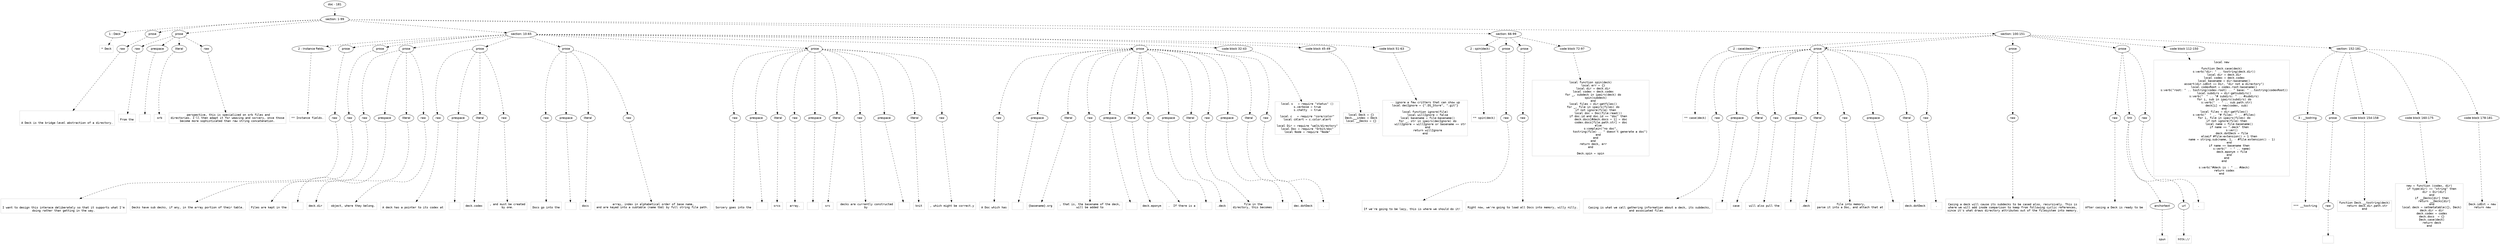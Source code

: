 digraph lpegNode {

node [fontname=Helvetica]
edge [style=dashed]

doc_0 [label="doc - 181"]


doc_0 -> { section_1}
{rank=same; section_1}

section_1 [label="section: 1-99"]


// END RANK doc_0

section_1 -> { header_2 prose_3 prose_4 section_5 section_6 section_7}
{rank=same; header_2 prose_3 prose_4 section_5 section_6 section_7}

header_2 [label="1 : Deck"]

prose_3 [label="prose"]

prose_4 [label="prose"]

section_5 [label="section: 10-65"]

section_6 [label="section: 66-99"]

section_7 [label="section: 100-151"]


// END RANK section_1

header_2 -> leaf_8
leaf_8  [color=Gray,shape=rectangle,fontname=Inconsolata,label="* Deck"]
// END RANK header_2

prose_3 -> { raw_9}
{rank=same; raw_9}

raw_9 [label="raw"]


// END RANK prose_3

raw_9 -> leaf_10
leaf_10  [color=Gray,shape=rectangle,fontname=Inconsolata,label="


A Deck is the bridge-level abstraction of a directory.
"]
// END RANK raw_9

prose_4 -> { raw_11 prespace_12 literal_13 raw_14}
{rank=same; raw_11 prespace_12 literal_13 raw_14}

raw_11 [label="raw"]

prespace_12 [label="prespace"]

literal_13 [label="literal"]

raw_14 [label="raw"]


// END RANK prose_4

raw_11 -> leaf_15
leaf_15  [color=Gray,shape=rectangle,fontname=Inconsolata,label="
From the"]
// END RANK raw_11

prespace_12 -> leaf_16
leaf_16  [color=Gray,shape=rectangle,fontname=Inconsolata,label=" "]
// END RANK prespace_12

literal_13 -> leaf_17
leaf_17  [color=Gray,shape=rectangle,fontname=Inconsolata,label="orb"]
// END RANK literal_13

raw_14 -> leaf_18
leaf_18  [color=Gray,shape=rectangle,fontname=Inconsolata,label=" perspective, this is specialized on orb files and
directories. I'll then adapt it for weaving and sorcery, once those
become more sophisticated than raw string concatenation.
"]
// END RANK raw_14

section_5 -> { header_19 prose_20 prose_21 prose_22 prose_23 prose_24 prose_25 prose_26 codeblock_27 codeblock_28 codeblock_29}
{rank=same; header_19 prose_20 prose_21 prose_22 prose_23 prose_24 prose_25 prose_26 codeblock_27 codeblock_28 codeblock_29}

header_19 [label="2 : Instance fields."]

prose_20 [label="prose"]

prose_21 [label="prose"]

prose_22 [label="prose"]

prose_23 [label="prose"]

prose_24 [label="prose"]

prose_25 [label="prose"]

prose_26 [label="prose"]

codeblock_27 [label="code block 32-43"]

codeblock_28 [label="code block 45-49"]

codeblock_29 [label="code block 51-63"]


// END RANK section_5

header_19 -> leaf_30
leaf_30  [color=Gray,shape=rectangle,fontname=Inconsolata,label="** Instance fields."]
// END RANK header_19

prose_20 -> { raw_31}
{rank=same; raw_31}

raw_31 [label="raw"]


// END RANK prose_20

raw_31 -> leaf_32
leaf_32  [color=Gray,shape=rectangle,fontname=Inconsolata,label="

I want to design this interace deliberately so that it supports what I'm
doing rather than getting in the way.
"]
// END RANK raw_31

prose_21 -> { raw_33}
{rank=same; raw_33}

raw_33 [label="raw"]


// END RANK prose_21

raw_33 -> leaf_34
leaf_34  [color=Gray,shape=rectangle,fontname=Inconsolata,label="
Decks have sub decks, if any, in the array portion of their table.
"]
// END RANK raw_33

prose_22 -> { raw_35 prespace_36 literal_37 raw_38}
{rank=same; raw_35 prespace_36 literal_37 raw_38}

raw_35 [label="raw"]

prespace_36 [label="prespace"]

literal_37 [label="literal"]

raw_38 [label="raw"]


// END RANK prose_22

raw_35 -> leaf_39
leaf_39  [color=Gray,shape=rectangle,fontname=Inconsolata,label="
Files are kept in the"]
// END RANK raw_35

prespace_36 -> leaf_40
leaf_40  [color=Gray,shape=rectangle,fontname=Inconsolata,label=" "]
// END RANK prespace_36

literal_37 -> leaf_41
leaf_41  [color=Gray,shape=rectangle,fontname=Inconsolata,label="deck.dir"]
// END RANK literal_37

raw_38 -> leaf_42
leaf_42  [color=Gray,shape=rectangle,fontname=Inconsolata,label=" object, where they belong.
"]
// END RANK raw_38

prose_23 -> { raw_43 prespace_44 literal_45 raw_46}
{rank=same; raw_43 prespace_44 literal_45 raw_46}

raw_43 [label="raw"]

prespace_44 [label="prespace"]

literal_45 [label="literal"]

raw_46 [label="raw"]


// END RANK prose_23

raw_43 -> leaf_47
leaf_47  [color=Gray,shape=rectangle,fontname=Inconsolata,label="
A deck has a pointer to its codex at"]
// END RANK raw_43

prespace_44 -> leaf_48
leaf_48  [color=Gray,shape=rectangle,fontname=Inconsolata,label=" "]
// END RANK prespace_44

literal_45 -> leaf_49
leaf_49  [color=Gray,shape=rectangle,fontname=Inconsolata,label="deck.codex"]
// END RANK literal_45

raw_46 -> leaf_50
leaf_50  [color=Gray,shape=rectangle,fontname=Inconsolata,label=", and must be created
by one.
"]
// END RANK raw_46

prose_24 -> { raw_51 prespace_52 literal_53 raw_54}
{rank=same; raw_51 prespace_52 literal_53 raw_54}

raw_51 [label="raw"]

prespace_52 [label="prespace"]

literal_53 [label="literal"]

raw_54 [label="raw"]


// END RANK prose_24

raw_51 -> leaf_55
leaf_55  [color=Gray,shape=rectangle,fontname=Inconsolata,label="
Docs go into the"]
// END RANK raw_51

prespace_52 -> leaf_56
leaf_56  [color=Gray,shape=rectangle,fontname=Inconsolata,label=" "]
// END RANK prespace_52

literal_53 -> leaf_57
leaf_57  [color=Gray,shape=rectangle,fontname=Inconsolata,label="docs"]
// END RANK literal_53

raw_54 -> leaf_58
leaf_58  [color=Gray,shape=rectangle,fontname=Inconsolata,label=" array, index in alphabetical order of base name,
and are keyed into a subtable (name tbd) by full string file path.
"]
// END RANK raw_54

prose_25 -> { raw_59 prespace_60 literal_61 raw_62 prespace_63 literal_64 raw_65 prespace_66 literal_67 raw_68}
{rank=same; raw_59 prespace_60 literal_61 raw_62 prespace_63 literal_64 raw_65 prespace_66 literal_67 raw_68}

raw_59 [label="raw"]

prespace_60 [label="prespace"]

literal_61 [label="literal"]

raw_62 [label="raw"]

prespace_63 [label="prespace"]

literal_64 [label="literal"]

raw_65 [label="raw"]

prespace_66 [label="prespace"]

literal_67 [label="literal"]

raw_68 [label="raw"]


// END RANK prose_25

raw_59 -> leaf_69
leaf_69  [color=Gray,shape=rectangle,fontname=Inconsolata,label="
Sorcery goes into the"]
// END RANK raw_59

prespace_60 -> leaf_70
leaf_70  [color=Gray,shape=rectangle,fontname=Inconsolata,label=" "]
// END RANK prespace_60

literal_61 -> leaf_71
leaf_71  [color=Gray,shape=rectangle,fontname=Inconsolata,label="srcs"]
// END RANK literal_61

raw_62 -> leaf_72
leaf_72  [color=Gray,shape=rectangle,fontname=Inconsolata,label=" array. "]
// END RANK raw_62

prespace_63 -> leaf_73
leaf_73  [color=Gray,shape=rectangle,fontname=Inconsolata,label=" "]
// END RANK prespace_63

literal_64 -> leaf_74
leaf_74  [color=Gray,shape=rectangle,fontname=Inconsolata,label="src"]
// END RANK literal_64

raw_65 -> leaf_75
leaf_75  [color=Gray,shape=rectangle,fontname=Inconsolata,label=" decks are currently constructed
by"]
// END RANK raw_65

prespace_66 -> leaf_76
leaf_76  [color=Gray,shape=rectangle,fontname=Inconsolata,label=" "]
// END RANK prespace_66

literal_67 -> leaf_77
leaf_77  [color=Gray,shape=rectangle,fontname=Inconsolata,label="knit"]
// END RANK literal_67

raw_68 -> leaf_78
leaf_78  [color=Gray,shape=rectangle,fontname=Inconsolata,label=", which might be correct.y
"]
// END RANK raw_68

prose_26 -> { raw_79 prespace_80 literal_81 raw_82 prespace_83 literal_84 raw_85 prespace_86 literal_87 raw_88 prespace_89 literal_90 raw_91}
{rank=same; raw_79 prespace_80 literal_81 raw_82 prespace_83 literal_84 raw_85 prespace_86 literal_87 raw_88 prespace_89 literal_90 raw_91}

raw_79 [label="raw"]

prespace_80 [label="prespace"]

literal_81 [label="literal"]

raw_82 [label="raw"]

prespace_83 [label="prespace"]

literal_84 [label="literal"]

raw_85 [label="raw"]

prespace_86 [label="prespace"]

literal_87 [label="literal"]

raw_88 [label="raw"]

prespace_89 [label="prespace"]

literal_90 [label="literal"]

raw_91 [label="raw"]


// END RANK prose_26

raw_79 -> leaf_92
leaf_92  [color=Gray,shape=rectangle,fontname=Inconsolata,label="
A Doc which has"]
// END RANK raw_79

prespace_80 -> leaf_93
leaf_93  [color=Gray,shape=rectangle,fontname=Inconsolata,label=" "]
// END RANK prespace_80

literal_81 -> leaf_94
leaf_94  [color=Gray,shape=rectangle,fontname=Inconsolata,label="{basename}.org"]
// END RANK literal_81

raw_82 -> leaf_95
leaf_95  [color=Gray,shape=rectangle,fontname=Inconsolata,label=", that is, the basename of the deck,
will be added to"]
// END RANK raw_82

prespace_83 -> leaf_96
leaf_96  [color=Gray,shape=rectangle,fontname=Inconsolata,label=" "]
// END RANK prespace_83

literal_84 -> leaf_97
leaf_97  [color=Gray,shape=rectangle,fontname=Inconsolata,label="deck.eponym"]
// END RANK literal_84

raw_85 -> leaf_98
leaf_98  [color=Gray,shape=rectangle,fontname=Inconsolata,label=".  If there is a"]
// END RANK raw_85

prespace_86 -> leaf_99
leaf_99  [color=Gray,shape=rectangle,fontname=Inconsolata,label=" "]
// END RANK prespace_86

literal_87 -> leaf_100
leaf_100  [color=Gray,shape=rectangle,fontname=Inconsolata,label=".deck"]
// END RANK literal_87

raw_88 -> leaf_101
leaf_101  [color=Gray,shape=rectangle,fontname=Inconsolata,label=" file in the
directory, this becomes"]
// END RANK raw_88

prespace_89 -> leaf_102
leaf_102  [color=Gray,shape=rectangle,fontname=Inconsolata,label=" "]
// END RANK prespace_89

literal_90 -> leaf_103
leaf_103  [color=Gray,shape=rectangle,fontname=Inconsolata,label="dec.dotDeck"]
// END RANK literal_90

raw_91 -> leaf_104
leaf_104  [color=Gray,shape=rectangle,fontname=Inconsolata,label=".
"]
// END RANK raw_91

codeblock_27 -> leaf_105
leaf_105  [color=Gray,shape=rectangle,fontname=Inconsolata,label="local s   = require \"status\" ()
s.verbose = true
s.chatty  = true

local c   = require \"core/color\"
local cAlert = c.color.alert

local Dir = require \"walk/directory\"
local Doc = require \"Orbit/doc\"
local Node = require \"Node\""]
// END RANK codeblock_27

codeblock_28 -> leaf_106
leaf_106  [color=Gray,shape=rectangle,fontname=Inconsolata,label="local Deck = {}
Deck.__index = Deck
local __Decks = {}"]
// END RANK codeblock_28

codeblock_29 -> leaf_107
leaf_107  [color=Gray,shape=rectangle,fontname=Inconsolata,label="-- ignore a few critters that can show up
local decIgnore = {\".DS_Store\", \".git\"}

local function ignore(file)
   local willIgnore = false
   local basename = file:basename()
   for _, str in ipairs(decIgnore) do
      willIgnore = willIgnore or basename == str
   end
   return willIgnore
end"]
// END RANK codeblock_29

section_6 -> { header_108 prose_109 prose_110 codeblock_111}
{rank=same; header_108 prose_109 prose_110 codeblock_111}

header_108 [label="2 : spin(deck)"]

prose_109 [label="prose"]

prose_110 [label="prose"]

codeblock_111 [label="code block 72-97"]


// END RANK section_6

header_108 -> leaf_112
leaf_112  [color=Gray,shape=rectangle,fontname=Inconsolata,label="** spin(deck)"]
// END RANK header_108

prose_109 -> { raw_113}
{rank=same; raw_113}

raw_113 [label="raw"]


// END RANK prose_109

raw_113 -> leaf_114
leaf_114  [color=Gray,shape=rectangle,fontname=Inconsolata,label="

If we're going to be lazy, this is where we should do it!
"]
// END RANK raw_113

prose_110 -> { raw_115}
{rank=same; raw_115}

raw_115 [label="raw"]


// END RANK prose_110

raw_115 -> leaf_116
leaf_116  [color=Gray,shape=rectangle,fontname=Inconsolata,label="
Right now, we're going to load all Docs into memory, willy nilly.
"]
// END RANK raw_115

codeblock_111 -> leaf_117
leaf_117  [color=Gray,shape=rectangle,fontname=Inconsolata,label="local function spin(deck)
   local err = {}
   local dir = deck.dir
   local codex = deck.codex
   for _, subdeck in ipairs(deck) do
      spin(subdeck)
   end
   local files = dir:getfiles()
   for _, file in ipairs(files) do
      if not ignore(file) then
         local doc = Doc(file:read())
         if doc.id and doc.id == \"doc\" then
            deck.docs[#deck.docs + 1] = doc
            codex.docs[file.path.str] = doc
         else
            s:complain(\"no doc\",
                       tostring(file) .. \" doesn't generate a doc\")
         end
      end
   end
   return deck, err
end

Deck.spin = spin"]
// END RANK codeblock_111

section_7 -> { header_118 prose_119 prose_120 prose_121 codeblock_122 section_123}
{rank=same; header_118 prose_119 prose_120 prose_121 codeblock_122 section_123}

header_118 [label="2 : case(deck)"]

prose_119 [label="prose"]

prose_120 [label="prose"]

prose_121 [label="prose"]

codeblock_122 [label="code block 112-150"]

section_123 [label="section: 152-181"]


// END RANK section_7

header_118 -> leaf_124
leaf_124  [color=Gray,shape=rectangle,fontname=Inconsolata,label="** case(deck)"]
// END RANK header_118

prose_119 -> { raw_125 prespace_126 literal_127 raw_128 prespace_129 literal_130 raw_131 prespace_132 literal_133 raw_134}
{rank=same; raw_125 prespace_126 literal_127 raw_128 prespace_129 literal_130 raw_131 prespace_132 literal_133 raw_134}

raw_125 [label="raw"]

prespace_126 [label="prespace"]

literal_127 [label="literal"]

raw_128 [label="raw"]

prespace_129 [label="prespace"]

literal_130 [label="literal"]

raw_131 [label="raw"]

prespace_132 [label="prespace"]

literal_133 [label="literal"]

raw_134 [label="raw"]


// END RANK prose_119

raw_125 -> leaf_135
leaf_135  [color=Gray,shape=rectangle,fontname=Inconsolata,label="

  Casing is what we call gathering information about a deck, its subdecks,
and associated files. "]
// END RANK raw_125

prespace_126 -> leaf_136
leaf_136  [color=Gray,shape=rectangle,fontname=Inconsolata,label=" "]
// END RANK prespace_126

literal_127 -> leaf_137
leaf_137  [color=Gray,shape=rectangle,fontname=Inconsolata,label="case"]
// END RANK literal_127

raw_128 -> leaf_138
leaf_138  [color=Gray,shape=rectangle,fontname=Inconsolata,label=" will also pull the"]
// END RANK raw_128

prespace_129 -> leaf_139
leaf_139  [color=Gray,shape=rectangle,fontname=Inconsolata,label=" "]
// END RANK prespace_129

literal_130 -> leaf_140
leaf_140  [color=Gray,shape=rectangle,fontname=Inconsolata,label=".deck"]
// END RANK literal_130

raw_131 -> leaf_141
leaf_141  [color=Gray,shape=rectangle,fontname=Inconsolata,label=" file into memory,
parse it into a Doc, and attach that at"]
// END RANK raw_131

prespace_132 -> leaf_142
leaf_142  [color=Gray,shape=rectangle,fontname=Inconsolata,label=" "]
// END RANK prespace_132

literal_133 -> leaf_143
leaf_143  [color=Gray,shape=rectangle,fontname=Inconsolata,label="deck.dotDeck"]
// END RANK literal_133

raw_134 -> leaf_144
leaf_144  [color=Gray,shape=rectangle,fontname=Inconsolata,label=".
"]
// END RANK raw_134

prose_120 -> { raw_145}
{rank=same; raw_145}

raw_145 [label="raw"]


// END RANK prose_120

raw_145 -> leaf_146
leaf_146  [color=Gray,shape=rectangle,fontname=Inconsolata,label="
Casing a deck will cause its subdecks to be cased also, recursively. This is
where we will add inode comparison to keep from following cyclic references,
since it's what draws directory attributes out of the filesystem into memory.
"]
// END RANK raw_145

prose_121 -> { raw_147 link_148 raw_149}
{rank=same; raw_147 link_148 raw_149}

raw_147 [label="raw"]

link_148 [label="link"]

raw_149 [label="raw"]


// END RANK prose_121

raw_147 -> leaf_150
leaf_150  [color=Gray,shape=rectangle,fontname=Inconsolata,label="
After casing a Deck is ready to be "]
// END RANK raw_147

link_148 -> { anchortext_151 url_152}
{rank=same; anchortext_151 url_152}

anchortext_151 [label="anchortext"]

url_152 [label="url"]


// END RANK link_148

anchortext_151 -> leaf_153
leaf_153  [color=Gray,shape=rectangle,fontname=Inconsolata,label="spun"]
// END RANK anchortext_151

url_152 -> leaf_154
leaf_154  [color=Gray,shape=rectangle,fontname=Inconsolata,label="httk://"]
// END RANK url_152

raw_149 -> leaf_155
leaf_155  [color=Gray,shape=rectangle,fontname=Inconsolata,label=".
"]
// END RANK raw_149

codeblock_122 -> leaf_156
leaf_156  [color=Gray,shape=rectangle,fontname=Inconsolata,label="local new

function Deck.case(deck)
   s:verb(\"dir: \" .. tostring(deck.dir))
   local dir = deck.dir
   local codex = deck.codex
   local basename = dir:basename()
   assert(dir.idEst == Dir, \"dir not a directory\")
   local codexRoot = codex.root:basename()
   s:verb(\"root: \" .. tostring(codex.root) .. \" base: \" ..tostring(codexRoot))
   local subdirs = dir:getsubdirs()
   s:verb(\"  \" .. \"# subdirs: \" .. #subdirs)
   for i, sub in ipairs(subdirs) do
      s:verb(\"  - \" .. sub.path.str)
      deck[i] = new(codex, sub)
   end
   local files = dir:getfiles()
   s:verb(\"  \" .. \"# files: \" .. #files)
   for i, file in ipairs(files) do
      if not ignore(file) then
         local name = file:basename()
         if name == \".deck\" then
            s:ver()
            deck.dotDeck = file
         elseif #file:extension() > 1 then
            name = string.sub(name, 1, - #file:extension() - 1)
         end
         if name == basename then
            s:verb(\"  ~ \" .. name)
            deck.eponym = file
         end
      end
   end

   s:verb(\"#deck is : \" .. #deck)
   return codex
end"]
// END RANK codeblock_122

section_123 -> { header_157 prose_158 codeblock_159 codeblock_160 codeblock_161}
{rank=same; header_157 prose_158 codeblock_159 codeblock_160 codeblock_161}

header_157 [label="3 : __tostring"]

prose_158 [label="prose"]

codeblock_159 [label="code block 154-158"]

codeblock_160 [label="code block 160-175"]

codeblock_161 [label="code block 178-181"]


// END RANK section_123

header_157 -> leaf_162
leaf_162  [color=Gray,shape=rectangle,fontname=Inconsolata,label="*** __tostring"]
// END RANK header_157

prose_158 -> { raw_163}
{rank=same; raw_163}

raw_163 [label="raw"]


// END RANK prose_158

raw_163 -> leaf_164
leaf_164  [color=Gray,shape=rectangle,fontname=Inconsolata,label="
"]
// END RANK raw_163

codeblock_159 -> leaf_165
leaf_165  [color=Gray,shape=rectangle,fontname=Inconsolata,label="function Deck.__tostring(deck)
   return deck.dir.path.str
end"]
// END RANK codeblock_159

codeblock_160 -> leaf_166
leaf_166  [color=Gray,shape=rectangle,fontname=Inconsolata,label="new = function (codex, dir)
   if type(dir) == \"string\" then
      dir = Dir(dir)
   end
   if __Decks[dir] then
      return __Decks[dir]
   end
   local deck = setmetatable({}, Deck)
   deck.dir = dir
   deck.codex = codex
   deck.docs  = {}
   Deck.case(deck)
   return deck
end"]
// END RANK codeblock_160

codeblock_161 -> leaf_167
leaf_167  [color=Gray,shape=rectangle,fontname=Inconsolata,label="Deck.idEst = new
return new"]
// END RANK codeblock_161


}
